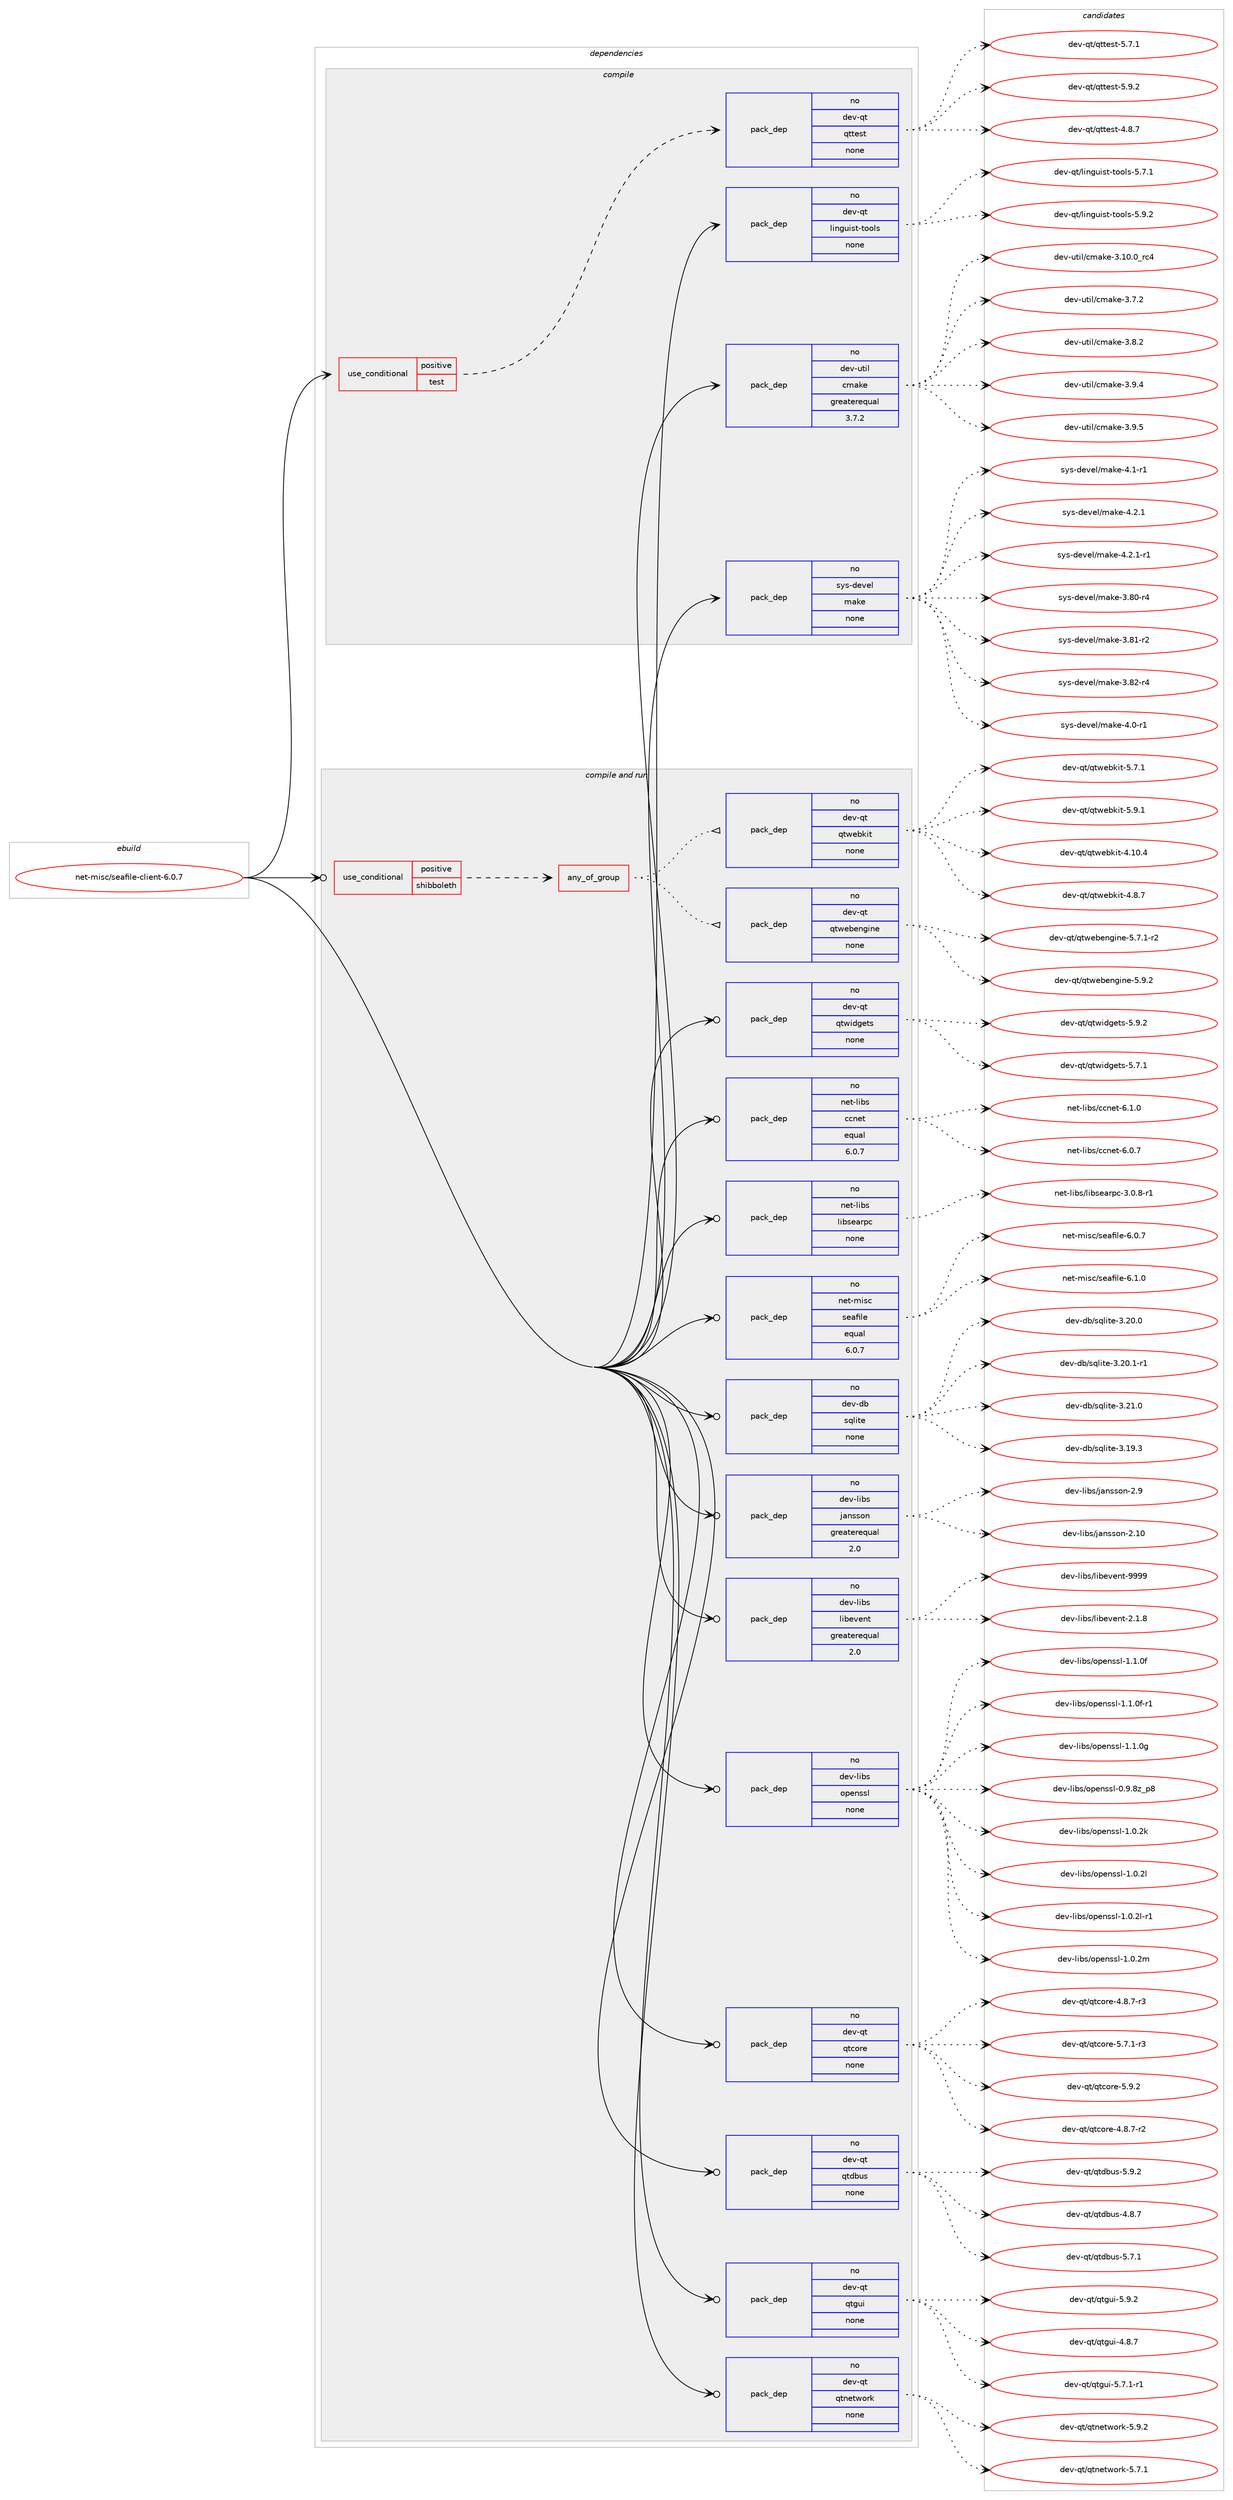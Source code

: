 digraph prolog {

# *************
# Graph options
# *************

newrank=true;
concentrate=true;
compound=true;
graph [rankdir=LR,fontname=Helvetica,fontsize=10,ranksep=1.5];#, ranksep=2.5, nodesep=0.2];
edge  [arrowhead=vee];
node  [fontname=Helvetica,fontsize=10];

# **********
# The ebuild
# **********

subgraph cluster_leftcol {
color=gray;
rank=same;
label=<<i>ebuild</i>>;
id [label="net-misc/seafile-client-6.0.7", color=red, width=4, href="../net-misc/seafile-client-6.0.7.svg"];
}

# ****************
# The dependencies
# ****************

subgraph cluster_midcol {
color=gray;
label=<<i>dependencies</i>>;
subgraph cluster_compile {
fillcolor="#eeeeee";
style=filled;
label=<<i>compile</i>>;
subgraph cond106445 {
dependency430175 [label=<<TABLE BORDER="0" CELLBORDER="1" CELLSPACING="0" CELLPADDING="4"><TR><TD ROWSPAN="3" CELLPADDING="10">use_conditional</TD></TR><TR><TD>positive</TD></TR><TR><TD>test</TD></TR></TABLE>>, shape=none, color=red];
subgraph pack316362 {
dependency430176 [label=<<TABLE BORDER="0" CELLBORDER="1" CELLSPACING="0" CELLPADDING="4" WIDTH="220"><TR><TD ROWSPAN="6" CELLPADDING="30">pack_dep</TD></TR><TR><TD WIDTH="110">no</TD></TR><TR><TD>dev-qt</TD></TR><TR><TD>qttest</TD></TR><TR><TD>none</TD></TR><TR><TD></TD></TR></TABLE>>, shape=none, color=blue];
}
dependency430175:e -> dependency430176:w [weight=20,style="dashed",arrowhead="vee"];
}
id:e -> dependency430175:w [weight=20,style="solid",arrowhead="vee"];
subgraph pack316363 {
dependency430177 [label=<<TABLE BORDER="0" CELLBORDER="1" CELLSPACING="0" CELLPADDING="4" WIDTH="220"><TR><TD ROWSPAN="6" CELLPADDING="30">pack_dep</TD></TR><TR><TD WIDTH="110">no</TD></TR><TR><TD>dev-qt</TD></TR><TR><TD>linguist-tools</TD></TR><TR><TD>none</TD></TR><TR><TD></TD></TR></TABLE>>, shape=none, color=blue];
}
id:e -> dependency430177:w [weight=20,style="solid",arrowhead="vee"];
subgraph pack316364 {
dependency430178 [label=<<TABLE BORDER="0" CELLBORDER="1" CELLSPACING="0" CELLPADDING="4" WIDTH="220"><TR><TD ROWSPAN="6" CELLPADDING="30">pack_dep</TD></TR><TR><TD WIDTH="110">no</TD></TR><TR><TD>dev-util</TD></TR><TR><TD>cmake</TD></TR><TR><TD>greaterequal</TD></TR><TR><TD>3.7.2</TD></TR></TABLE>>, shape=none, color=blue];
}
id:e -> dependency430178:w [weight=20,style="solid",arrowhead="vee"];
subgraph pack316365 {
dependency430179 [label=<<TABLE BORDER="0" CELLBORDER="1" CELLSPACING="0" CELLPADDING="4" WIDTH="220"><TR><TD ROWSPAN="6" CELLPADDING="30">pack_dep</TD></TR><TR><TD WIDTH="110">no</TD></TR><TR><TD>sys-devel</TD></TR><TR><TD>make</TD></TR><TR><TD>none</TD></TR><TR><TD></TD></TR></TABLE>>, shape=none, color=blue];
}
id:e -> dependency430179:w [weight=20,style="solid",arrowhead="vee"];
}
subgraph cluster_compileandrun {
fillcolor="#eeeeee";
style=filled;
label=<<i>compile and run</i>>;
subgraph cond106446 {
dependency430180 [label=<<TABLE BORDER="0" CELLBORDER="1" CELLSPACING="0" CELLPADDING="4"><TR><TD ROWSPAN="3" CELLPADDING="10">use_conditional</TD></TR><TR><TD>positive</TD></TR><TR><TD>shibboleth</TD></TR></TABLE>>, shape=none, color=red];
subgraph any7137 {
dependency430181 [label=<<TABLE BORDER="0" CELLBORDER="1" CELLSPACING="0" CELLPADDING="4"><TR><TD CELLPADDING="10">any_of_group</TD></TR></TABLE>>, shape=none, color=red];subgraph pack316366 {
dependency430182 [label=<<TABLE BORDER="0" CELLBORDER="1" CELLSPACING="0" CELLPADDING="4" WIDTH="220"><TR><TD ROWSPAN="6" CELLPADDING="30">pack_dep</TD></TR><TR><TD WIDTH="110">no</TD></TR><TR><TD>dev-qt</TD></TR><TR><TD>qtwebengine</TD></TR><TR><TD>none</TD></TR><TR><TD></TD></TR></TABLE>>, shape=none, color=blue];
}
dependency430181:e -> dependency430182:w [weight=20,style="dotted",arrowhead="oinv"];
subgraph pack316367 {
dependency430183 [label=<<TABLE BORDER="0" CELLBORDER="1" CELLSPACING="0" CELLPADDING="4" WIDTH="220"><TR><TD ROWSPAN="6" CELLPADDING="30">pack_dep</TD></TR><TR><TD WIDTH="110">no</TD></TR><TR><TD>dev-qt</TD></TR><TR><TD>qtwebkit</TD></TR><TR><TD>none</TD></TR><TR><TD></TD></TR></TABLE>>, shape=none, color=blue];
}
dependency430181:e -> dependency430183:w [weight=20,style="dotted",arrowhead="oinv"];
}
dependency430180:e -> dependency430181:w [weight=20,style="dashed",arrowhead="vee"];
}
id:e -> dependency430180:w [weight=20,style="solid",arrowhead="odotvee"];
subgraph pack316368 {
dependency430184 [label=<<TABLE BORDER="0" CELLBORDER="1" CELLSPACING="0" CELLPADDING="4" WIDTH="220"><TR><TD ROWSPAN="6" CELLPADDING="30">pack_dep</TD></TR><TR><TD WIDTH="110">no</TD></TR><TR><TD>dev-db</TD></TR><TR><TD>sqlite</TD></TR><TR><TD>none</TD></TR><TR><TD></TD></TR></TABLE>>, shape=none, color=blue];
}
id:e -> dependency430184:w [weight=20,style="solid",arrowhead="odotvee"];
subgraph pack316369 {
dependency430185 [label=<<TABLE BORDER="0" CELLBORDER="1" CELLSPACING="0" CELLPADDING="4" WIDTH="220"><TR><TD ROWSPAN="6" CELLPADDING="30">pack_dep</TD></TR><TR><TD WIDTH="110">no</TD></TR><TR><TD>dev-libs</TD></TR><TR><TD>jansson</TD></TR><TR><TD>greaterequal</TD></TR><TR><TD>2.0</TD></TR></TABLE>>, shape=none, color=blue];
}
id:e -> dependency430185:w [weight=20,style="solid",arrowhead="odotvee"];
subgraph pack316370 {
dependency430186 [label=<<TABLE BORDER="0" CELLBORDER="1" CELLSPACING="0" CELLPADDING="4" WIDTH="220"><TR><TD ROWSPAN="6" CELLPADDING="30">pack_dep</TD></TR><TR><TD WIDTH="110">no</TD></TR><TR><TD>dev-libs</TD></TR><TR><TD>libevent</TD></TR><TR><TD>greaterequal</TD></TR><TR><TD>2.0</TD></TR></TABLE>>, shape=none, color=blue];
}
id:e -> dependency430186:w [weight=20,style="solid",arrowhead="odotvee"];
subgraph pack316371 {
dependency430187 [label=<<TABLE BORDER="0" CELLBORDER="1" CELLSPACING="0" CELLPADDING="4" WIDTH="220"><TR><TD ROWSPAN="6" CELLPADDING="30">pack_dep</TD></TR><TR><TD WIDTH="110">no</TD></TR><TR><TD>dev-libs</TD></TR><TR><TD>openssl</TD></TR><TR><TD>none</TD></TR><TR><TD></TD></TR></TABLE>>, shape=none, color=blue];
}
id:e -> dependency430187:w [weight=20,style="solid",arrowhead="odotvee"];
subgraph pack316372 {
dependency430188 [label=<<TABLE BORDER="0" CELLBORDER="1" CELLSPACING="0" CELLPADDING="4" WIDTH="220"><TR><TD ROWSPAN="6" CELLPADDING="30">pack_dep</TD></TR><TR><TD WIDTH="110">no</TD></TR><TR><TD>dev-qt</TD></TR><TR><TD>qtcore</TD></TR><TR><TD>none</TD></TR><TR><TD></TD></TR></TABLE>>, shape=none, color=blue];
}
id:e -> dependency430188:w [weight=20,style="solid",arrowhead="odotvee"];
subgraph pack316373 {
dependency430189 [label=<<TABLE BORDER="0" CELLBORDER="1" CELLSPACING="0" CELLPADDING="4" WIDTH="220"><TR><TD ROWSPAN="6" CELLPADDING="30">pack_dep</TD></TR><TR><TD WIDTH="110">no</TD></TR><TR><TD>dev-qt</TD></TR><TR><TD>qtdbus</TD></TR><TR><TD>none</TD></TR><TR><TD></TD></TR></TABLE>>, shape=none, color=blue];
}
id:e -> dependency430189:w [weight=20,style="solid",arrowhead="odotvee"];
subgraph pack316374 {
dependency430190 [label=<<TABLE BORDER="0" CELLBORDER="1" CELLSPACING="0" CELLPADDING="4" WIDTH="220"><TR><TD ROWSPAN="6" CELLPADDING="30">pack_dep</TD></TR><TR><TD WIDTH="110">no</TD></TR><TR><TD>dev-qt</TD></TR><TR><TD>qtgui</TD></TR><TR><TD>none</TD></TR><TR><TD></TD></TR></TABLE>>, shape=none, color=blue];
}
id:e -> dependency430190:w [weight=20,style="solid",arrowhead="odotvee"];
subgraph pack316375 {
dependency430191 [label=<<TABLE BORDER="0" CELLBORDER="1" CELLSPACING="0" CELLPADDING="4" WIDTH="220"><TR><TD ROWSPAN="6" CELLPADDING="30">pack_dep</TD></TR><TR><TD WIDTH="110">no</TD></TR><TR><TD>dev-qt</TD></TR><TR><TD>qtnetwork</TD></TR><TR><TD>none</TD></TR><TR><TD></TD></TR></TABLE>>, shape=none, color=blue];
}
id:e -> dependency430191:w [weight=20,style="solid",arrowhead="odotvee"];
subgraph pack316376 {
dependency430192 [label=<<TABLE BORDER="0" CELLBORDER="1" CELLSPACING="0" CELLPADDING="4" WIDTH="220"><TR><TD ROWSPAN="6" CELLPADDING="30">pack_dep</TD></TR><TR><TD WIDTH="110">no</TD></TR><TR><TD>dev-qt</TD></TR><TR><TD>qtwidgets</TD></TR><TR><TD>none</TD></TR><TR><TD></TD></TR></TABLE>>, shape=none, color=blue];
}
id:e -> dependency430192:w [weight=20,style="solid",arrowhead="odotvee"];
subgraph pack316377 {
dependency430193 [label=<<TABLE BORDER="0" CELLBORDER="1" CELLSPACING="0" CELLPADDING="4" WIDTH="220"><TR><TD ROWSPAN="6" CELLPADDING="30">pack_dep</TD></TR><TR><TD WIDTH="110">no</TD></TR><TR><TD>net-libs</TD></TR><TR><TD>ccnet</TD></TR><TR><TD>equal</TD></TR><TR><TD>6.0.7</TD></TR></TABLE>>, shape=none, color=blue];
}
id:e -> dependency430193:w [weight=20,style="solid",arrowhead="odotvee"];
subgraph pack316378 {
dependency430194 [label=<<TABLE BORDER="0" CELLBORDER="1" CELLSPACING="0" CELLPADDING="4" WIDTH="220"><TR><TD ROWSPAN="6" CELLPADDING="30">pack_dep</TD></TR><TR><TD WIDTH="110">no</TD></TR><TR><TD>net-libs</TD></TR><TR><TD>libsearpc</TD></TR><TR><TD>none</TD></TR><TR><TD></TD></TR></TABLE>>, shape=none, color=blue];
}
id:e -> dependency430194:w [weight=20,style="solid",arrowhead="odotvee"];
subgraph pack316379 {
dependency430195 [label=<<TABLE BORDER="0" CELLBORDER="1" CELLSPACING="0" CELLPADDING="4" WIDTH="220"><TR><TD ROWSPAN="6" CELLPADDING="30">pack_dep</TD></TR><TR><TD WIDTH="110">no</TD></TR><TR><TD>net-misc</TD></TR><TR><TD>seafile</TD></TR><TR><TD>equal</TD></TR><TR><TD>6.0.7</TD></TR></TABLE>>, shape=none, color=blue];
}
id:e -> dependency430195:w [weight=20,style="solid",arrowhead="odotvee"];
}
subgraph cluster_run {
fillcolor="#eeeeee";
style=filled;
label=<<i>run</i>>;
}
}

# **************
# The candidates
# **************

subgraph cluster_choices {
rank=same;
color=gray;
label=<<i>candidates</i>>;

subgraph choice316362 {
color=black;
nodesep=1;
choice1001011184511311647113116116101115116455246564655 [label="dev-qt/qttest-4.8.7", color=red, width=4,href="../dev-qt/qttest-4.8.7.svg"];
choice1001011184511311647113116116101115116455346554649 [label="dev-qt/qttest-5.7.1", color=red, width=4,href="../dev-qt/qttest-5.7.1.svg"];
choice1001011184511311647113116116101115116455346574650 [label="dev-qt/qttest-5.9.2", color=red, width=4,href="../dev-qt/qttest-5.9.2.svg"];
dependency430176:e -> choice1001011184511311647113116116101115116455246564655:w [style=dotted,weight="100"];
dependency430176:e -> choice1001011184511311647113116116101115116455346554649:w [style=dotted,weight="100"];
dependency430176:e -> choice1001011184511311647113116116101115116455346574650:w [style=dotted,weight="100"];
}
subgraph choice316363 {
color=black;
nodesep=1;
choice100101118451131164710810511010311710511511645116111111108115455346554649 [label="dev-qt/linguist-tools-5.7.1", color=red, width=4,href="../dev-qt/linguist-tools-5.7.1.svg"];
choice100101118451131164710810511010311710511511645116111111108115455346574650 [label="dev-qt/linguist-tools-5.9.2", color=red, width=4,href="../dev-qt/linguist-tools-5.9.2.svg"];
dependency430177:e -> choice100101118451131164710810511010311710511511645116111111108115455346554649:w [style=dotted,weight="100"];
dependency430177:e -> choice100101118451131164710810511010311710511511645116111111108115455346574650:w [style=dotted,weight="100"];
}
subgraph choice316364 {
color=black;
nodesep=1;
choice1001011184511711610510847991099710710145514649484648951149952 [label="dev-util/cmake-3.10.0_rc4", color=red, width=4,href="../dev-util/cmake-3.10.0_rc4.svg"];
choice10010111845117116105108479910997107101455146554650 [label="dev-util/cmake-3.7.2", color=red, width=4,href="../dev-util/cmake-3.7.2.svg"];
choice10010111845117116105108479910997107101455146564650 [label="dev-util/cmake-3.8.2", color=red, width=4,href="../dev-util/cmake-3.8.2.svg"];
choice10010111845117116105108479910997107101455146574652 [label="dev-util/cmake-3.9.4", color=red, width=4,href="../dev-util/cmake-3.9.4.svg"];
choice10010111845117116105108479910997107101455146574653 [label="dev-util/cmake-3.9.5", color=red, width=4,href="../dev-util/cmake-3.9.5.svg"];
dependency430178:e -> choice1001011184511711610510847991099710710145514649484648951149952:w [style=dotted,weight="100"];
dependency430178:e -> choice10010111845117116105108479910997107101455146554650:w [style=dotted,weight="100"];
dependency430178:e -> choice10010111845117116105108479910997107101455146564650:w [style=dotted,weight="100"];
dependency430178:e -> choice10010111845117116105108479910997107101455146574652:w [style=dotted,weight="100"];
dependency430178:e -> choice10010111845117116105108479910997107101455146574653:w [style=dotted,weight="100"];
}
subgraph choice316365 {
color=black;
nodesep=1;
choice11512111545100101118101108471099710710145514656484511452 [label="sys-devel/make-3.80-r4", color=red, width=4,href="../sys-devel/make-3.80-r4.svg"];
choice11512111545100101118101108471099710710145514656494511450 [label="sys-devel/make-3.81-r2", color=red, width=4,href="../sys-devel/make-3.81-r2.svg"];
choice11512111545100101118101108471099710710145514656504511452 [label="sys-devel/make-3.82-r4", color=red, width=4,href="../sys-devel/make-3.82-r4.svg"];
choice115121115451001011181011084710997107101455246484511449 [label="sys-devel/make-4.0-r1", color=red, width=4,href="../sys-devel/make-4.0-r1.svg"];
choice115121115451001011181011084710997107101455246494511449 [label="sys-devel/make-4.1-r1", color=red, width=4,href="../sys-devel/make-4.1-r1.svg"];
choice115121115451001011181011084710997107101455246504649 [label="sys-devel/make-4.2.1", color=red, width=4,href="../sys-devel/make-4.2.1.svg"];
choice1151211154510010111810110847109971071014552465046494511449 [label="sys-devel/make-4.2.1-r1", color=red, width=4,href="../sys-devel/make-4.2.1-r1.svg"];
dependency430179:e -> choice11512111545100101118101108471099710710145514656484511452:w [style=dotted,weight="100"];
dependency430179:e -> choice11512111545100101118101108471099710710145514656494511450:w [style=dotted,weight="100"];
dependency430179:e -> choice11512111545100101118101108471099710710145514656504511452:w [style=dotted,weight="100"];
dependency430179:e -> choice115121115451001011181011084710997107101455246484511449:w [style=dotted,weight="100"];
dependency430179:e -> choice115121115451001011181011084710997107101455246494511449:w [style=dotted,weight="100"];
dependency430179:e -> choice115121115451001011181011084710997107101455246504649:w [style=dotted,weight="100"];
dependency430179:e -> choice1151211154510010111810110847109971071014552465046494511449:w [style=dotted,weight="100"];
}
subgraph choice316366 {
color=black;
nodesep=1;
choice1001011184511311647113116119101981011101031051101014553465546494511450 [label="dev-qt/qtwebengine-5.7.1-r2", color=red, width=4,href="../dev-qt/qtwebengine-5.7.1-r2.svg"];
choice100101118451131164711311611910198101110103105110101455346574650 [label="dev-qt/qtwebengine-5.9.2", color=red, width=4,href="../dev-qt/qtwebengine-5.9.2.svg"];
dependency430182:e -> choice1001011184511311647113116119101981011101031051101014553465546494511450:w [style=dotted,weight="100"];
dependency430182:e -> choice100101118451131164711311611910198101110103105110101455346574650:w [style=dotted,weight="100"];
}
subgraph choice316367 {
color=black;
nodesep=1;
choice10010111845113116471131161191019810710511645524649484652 [label="dev-qt/qtwebkit-4.10.4", color=red, width=4,href="../dev-qt/qtwebkit-4.10.4.svg"];
choice100101118451131164711311611910198107105116455246564655 [label="dev-qt/qtwebkit-4.8.7", color=red, width=4,href="../dev-qt/qtwebkit-4.8.7.svg"];
choice100101118451131164711311611910198107105116455346554649 [label="dev-qt/qtwebkit-5.7.1", color=red, width=4,href="../dev-qt/qtwebkit-5.7.1.svg"];
choice100101118451131164711311611910198107105116455346574649 [label="dev-qt/qtwebkit-5.9.1", color=red, width=4,href="../dev-qt/qtwebkit-5.9.1.svg"];
dependency430183:e -> choice10010111845113116471131161191019810710511645524649484652:w [style=dotted,weight="100"];
dependency430183:e -> choice100101118451131164711311611910198107105116455246564655:w [style=dotted,weight="100"];
dependency430183:e -> choice100101118451131164711311611910198107105116455346554649:w [style=dotted,weight="100"];
dependency430183:e -> choice100101118451131164711311611910198107105116455346574649:w [style=dotted,weight="100"];
}
subgraph choice316368 {
color=black;
nodesep=1;
choice10010111845100984711511310810511610145514649574651 [label="dev-db/sqlite-3.19.3", color=red, width=4,href="../dev-db/sqlite-3.19.3.svg"];
choice10010111845100984711511310810511610145514650484648 [label="dev-db/sqlite-3.20.0", color=red, width=4,href="../dev-db/sqlite-3.20.0.svg"];
choice100101118451009847115113108105116101455146504846494511449 [label="dev-db/sqlite-3.20.1-r1", color=red, width=4,href="../dev-db/sqlite-3.20.1-r1.svg"];
choice10010111845100984711511310810511610145514650494648 [label="dev-db/sqlite-3.21.0", color=red, width=4,href="../dev-db/sqlite-3.21.0.svg"];
dependency430184:e -> choice10010111845100984711511310810511610145514649574651:w [style=dotted,weight="100"];
dependency430184:e -> choice10010111845100984711511310810511610145514650484648:w [style=dotted,weight="100"];
dependency430184:e -> choice100101118451009847115113108105116101455146504846494511449:w [style=dotted,weight="100"];
dependency430184:e -> choice10010111845100984711511310810511610145514650494648:w [style=dotted,weight="100"];
}
subgraph choice316369 {
color=black;
nodesep=1;
choice100101118451081059811547106971101151151111104550464948 [label="dev-libs/jansson-2.10", color=red, width=4,href="../dev-libs/jansson-2.10.svg"];
choice1001011184510810598115471069711011511511111045504657 [label="dev-libs/jansson-2.9", color=red, width=4,href="../dev-libs/jansson-2.9.svg"];
dependency430185:e -> choice100101118451081059811547106971101151151111104550464948:w [style=dotted,weight="100"];
dependency430185:e -> choice1001011184510810598115471069711011511511111045504657:w [style=dotted,weight="100"];
}
subgraph choice316370 {
color=black;
nodesep=1;
choice10010111845108105981154710810598101118101110116455046494656 [label="dev-libs/libevent-2.1.8", color=red, width=4,href="../dev-libs/libevent-2.1.8.svg"];
choice100101118451081059811547108105981011181011101164557575757 [label="dev-libs/libevent-9999", color=red, width=4,href="../dev-libs/libevent-9999.svg"];
dependency430186:e -> choice10010111845108105981154710810598101118101110116455046494656:w [style=dotted,weight="100"];
dependency430186:e -> choice100101118451081059811547108105981011181011101164557575757:w [style=dotted,weight="100"];
}
subgraph choice316371 {
color=black;
nodesep=1;
choice1001011184510810598115471111121011101151151084548465746561229511256 [label="dev-libs/openssl-0.9.8z_p8", color=red, width=4,href="../dev-libs/openssl-0.9.8z_p8.svg"];
choice100101118451081059811547111112101110115115108454946484650107 [label="dev-libs/openssl-1.0.2k", color=red, width=4,href="../dev-libs/openssl-1.0.2k.svg"];
choice100101118451081059811547111112101110115115108454946484650108 [label="dev-libs/openssl-1.0.2l", color=red, width=4,href="../dev-libs/openssl-1.0.2l.svg"];
choice1001011184510810598115471111121011101151151084549464846501084511449 [label="dev-libs/openssl-1.0.2l-r1", color=red, width=4,href="../dev-libs/openssl-1.0.2l-r1.svg"];
choice100101118451081059811547111112101110115115108454946484650109 [label="dev-libs/openssl-1.0.2m", color=red, width=4,href="../dev-libs/openssl-1.0.2m.svg"];
choice100101118451081059811547111112101110115115108454946494648102 [label="dev-libs/openssl-1.1.0f", color=red, width=4,href="../dev-libs/openssl-1.1.0f.svg"];
choice1001011184510810598115471111121011101151151084549464946481024511449 [label="dev-libs/openssl-1.1.0f-r1", color=red, width=4,href="../dev-libs/openssl-1.1.0f-r1.svg"];
choice100101118451081059811547111112101110115115108454946494648103 [label="dev-libs/openssl-1.1.0g", color=red, width=4,href="../dev-libs/openssl-1.1.0g.svg"];
dependency430187:e -> choice1001011184510810598115471111121011101151151084548465746561229511256:w [style=dotted,weight="100"];
dependency430187:e -> choice100101118451081059811547111112101110115115108454946484650107:w [style=dotted,weight="100"];
dependency430187:e -> choice100101118451081059811547111112101110115115108454946484650108:w [style=dotted,weight="100"];
dependency430187:e -> choice1001011184510810598115471111121011101151151084549464846501084511449:w [style=dotted,weight="100"];
dependency430187:e -> choice100101118451081059811547111112101110115115108454946484650109:w [style=dotted,weight="100"];
dependency430187:e -> choice100101118451081059811547111112101110115115108454946494648102:w [style=dotted,weight="100"];
dependency430187:e -> choice1001011184510810598115471111121011101151151084549464946481024511449:w [style=dotted,weight="100"];
dependency430187:e -> choice100101118451081059811547111112101110115115108454946494648103:w [style=dotted,weight="100"];
}
subgraph choice316372 {
color=black;
nodesep=1;
choice1001011184511311647113116991111141014552465646554511450 [label="dev-qt/qtcore-4.8.7-r2", color=red, width=4,href="../dev-qt/qtcore-4.8.7-r2.svg"];
choice1001011184511311647113116991111141014552465646554511451 [label="dev-qt/qtcore-4.8.7-r3", color=red, width=4,href="../dev-qt/qtcore-4.8.7-r3.svg"];
choice1001011184511311647113116991111141014553465546494511451 [label="dev-qt/qtcore-5.7.1-r3", color=red, width=4,href="../dev-qt/qtcore-5.7.1-r3.svg"];
choice100101118451131164711311699111114101455346574650 [label="dev-qt/qtcore-5.9.2", color=red, width=4,href="../dev-qt/qtcore-5.9.2.svg"];
dependency430188:e -> choice1001011184511311647113116991111141014552465646554511450:w [style=dotted,weight="100"];
dependency430188:e -> choice1001011184511311647113116991111141014552465646554511451:w [style=dotted,weight="100"];
dependency430188:e -> choice1001011184511311647113116991111141014553465546494511451:w [style=dotted,weight="100"];
dependency430188:e -> choice100101118451131164711311699111114101455346574650:w [style=dotted,weight="100"];
}
subgraph choice316373 {
color=black;
nodesep=1;
choice100101118451131164711311610098117115455246564655 [label="dev-qt/qtdbus-4.8.7", color=red, width=4,href="../dev-qt/qtdbus-4.8.7.svg"];
choice100101118451131164711311610098117115455346554649 [label="dev-qt/qtdbus-5.7.1", color=red, width=4,href="../dev-qt/qtdbus-5.7.1.svg"];
choice100101118451131164711311610098117115455346574650 [label="dev-qt/qtdbus-5.9.2", color=red, width=4,href="../dev-qt/qtdbus-5.9.2.svg"];
dependency430189:e -> choice100101118451131164711311610098117115455246564655:w [style=dotted,weight="100"];
dependency430189:e -> choice100101118451131164711311610098117115455346554649:w [style=dotted,weight="100"];
dependency430189:e -> choice100101118451131164711311610098117115455346574650:w [style=dotted,weight="100"];
}
subgraph choice316374 {
color=black;
nodesep=1;
choice1001011184511311647113116103117105455246564655 [label="dev-qt/qtgui-4.8.7", color=red, width=4,href="../dev-qt/qtgui-4.8.7.svg"];
choice10010111845113116471131161031171054553465546494511449 [label="dev-qt/qtgui-5.7.1-r1", color=red, width=4,href="../dev-qt/qtgui-5.7.1-r1.svg"];
choice1001011184511311647113116103117105455346574650 [label="dev-qt/qtgui-5.9.2", color=red, width=4,href="../dev-qt/qtgui-5.9.2.svg"];
dependency430190:e -> choice1001011184511311647113116103117105455246564655:w [style=dotted,weight="100"];
dependency430190:e -> choice10010111845113116471131161031171054553465546494511449:w [style=dotted,weight="100"];
dependency430190:e -> choice1001011184511311647113116103117105455346574650:w [style=dotted,weight="100"];
}
subgraph choice316375 {
color=black;
nodesep=1;
choice1001011184511311647113116110101116119111114107455346554649 [label="dev-qt/qtnetwork-5.7.1", color=red, width=4,href="../dev-qt/qtnetwork-5.7.1.svg"];
choice1001011184511311647113116110101116119111114107455346574650 [label="dev-qt/qtnetwork-5.9.2", color=red, width=4,href="../dev-qt/qtnetwork-5.9.2.svg"];
dependency430191:e -> choice1001011184511311647113116110101116119111114107455346554649:w [style=dotted,weight="100"];
dependency430191:e -> choice1001011184511311647113116110101116119111114107455346574650:w [style=dotted,weight="100"];
}
subgraph choice316376 {
color=black;
nodesep=1;
choice1001011184511311647113116119105100103101116115455346554649 [label="dev-qt/qtwidgets-5.7.1", color=red, width=4,href="../dev-qt/qtwidgets-5.7.1.svg"];
choice1001011184511311647113116119105100103101116115455346574650 [label="dev-qt/qtwidgets-5.9.2", color=red, width=4,href="../dev-qt/qtwidgets-5.9.2.svg"];
dependency430192:e -> choice1001011184511311647113116119105100103101116115455346554649:w [style=dotted,weight="100"];
dependency430192:e -> choice1001011184511311647113116119105100103101116115455346574650:w [style=dotted,weight="100"];
}
subgraph choice316377 {
color=black;
nodesep=1;
choice1101011164510810598115479999110101116455446484655 [label="net-libs/ccnet-6.0.7", color=red, width=4,href="../net-libs/ccnet-6.0.7.svg"];
choice1101011164510810598115479999110101116455446494648 [label="net-libs/ccnet-6.1.0", color=red, width=4,href="../net-libs/ccnet-6.1.0.svg"];
dependency430193:e -> choice1101011164510810598115479999110101116455446484655:w [style=dotted,weight="100"];
dependency430193:e -> choice1101011164510810598115479999110101116455446494648:w [style=dotted,weight="100"];
}
subgraph choice316378 {
color=black;
nodesep=1;
choice1101011164510810598115471081059811510197114112994551464846564511449 [label="net-libs/libsearpc-3.0.8-r1", color=red, width=4,href="../net-libs/libsearpc-3.0.8-r1.svg"];
dependency430194:e -> choice1101011164510810598115471081059811510197114112994551464846564511449:w [style=dotted,weight="100"];
}
subgraph choice316379 {
color=black;
nodesep=1;
choice11010111645109105115994711510197102105108101455446484655 [label="net-misc/seafile-6.0.7", color=red, width=4,href="../net-misc/seafile-6.0.7.svg"];
choice11010111645109105115994711510197102105108101455446494648 [label="net-misc/seafile-6.1.0", color=red, width=4,href="../net-misc/seafile-6.1.0.svg"];
dependency430195:e -> choice11010111645109105115994711510197102105108101455446484655:w [style=dotted,weight="100"];
dependency430195:e -> choice11010111645109105115994711510197102105108101455446494648:w [style=dotted,weight="100"];
}
}

}
